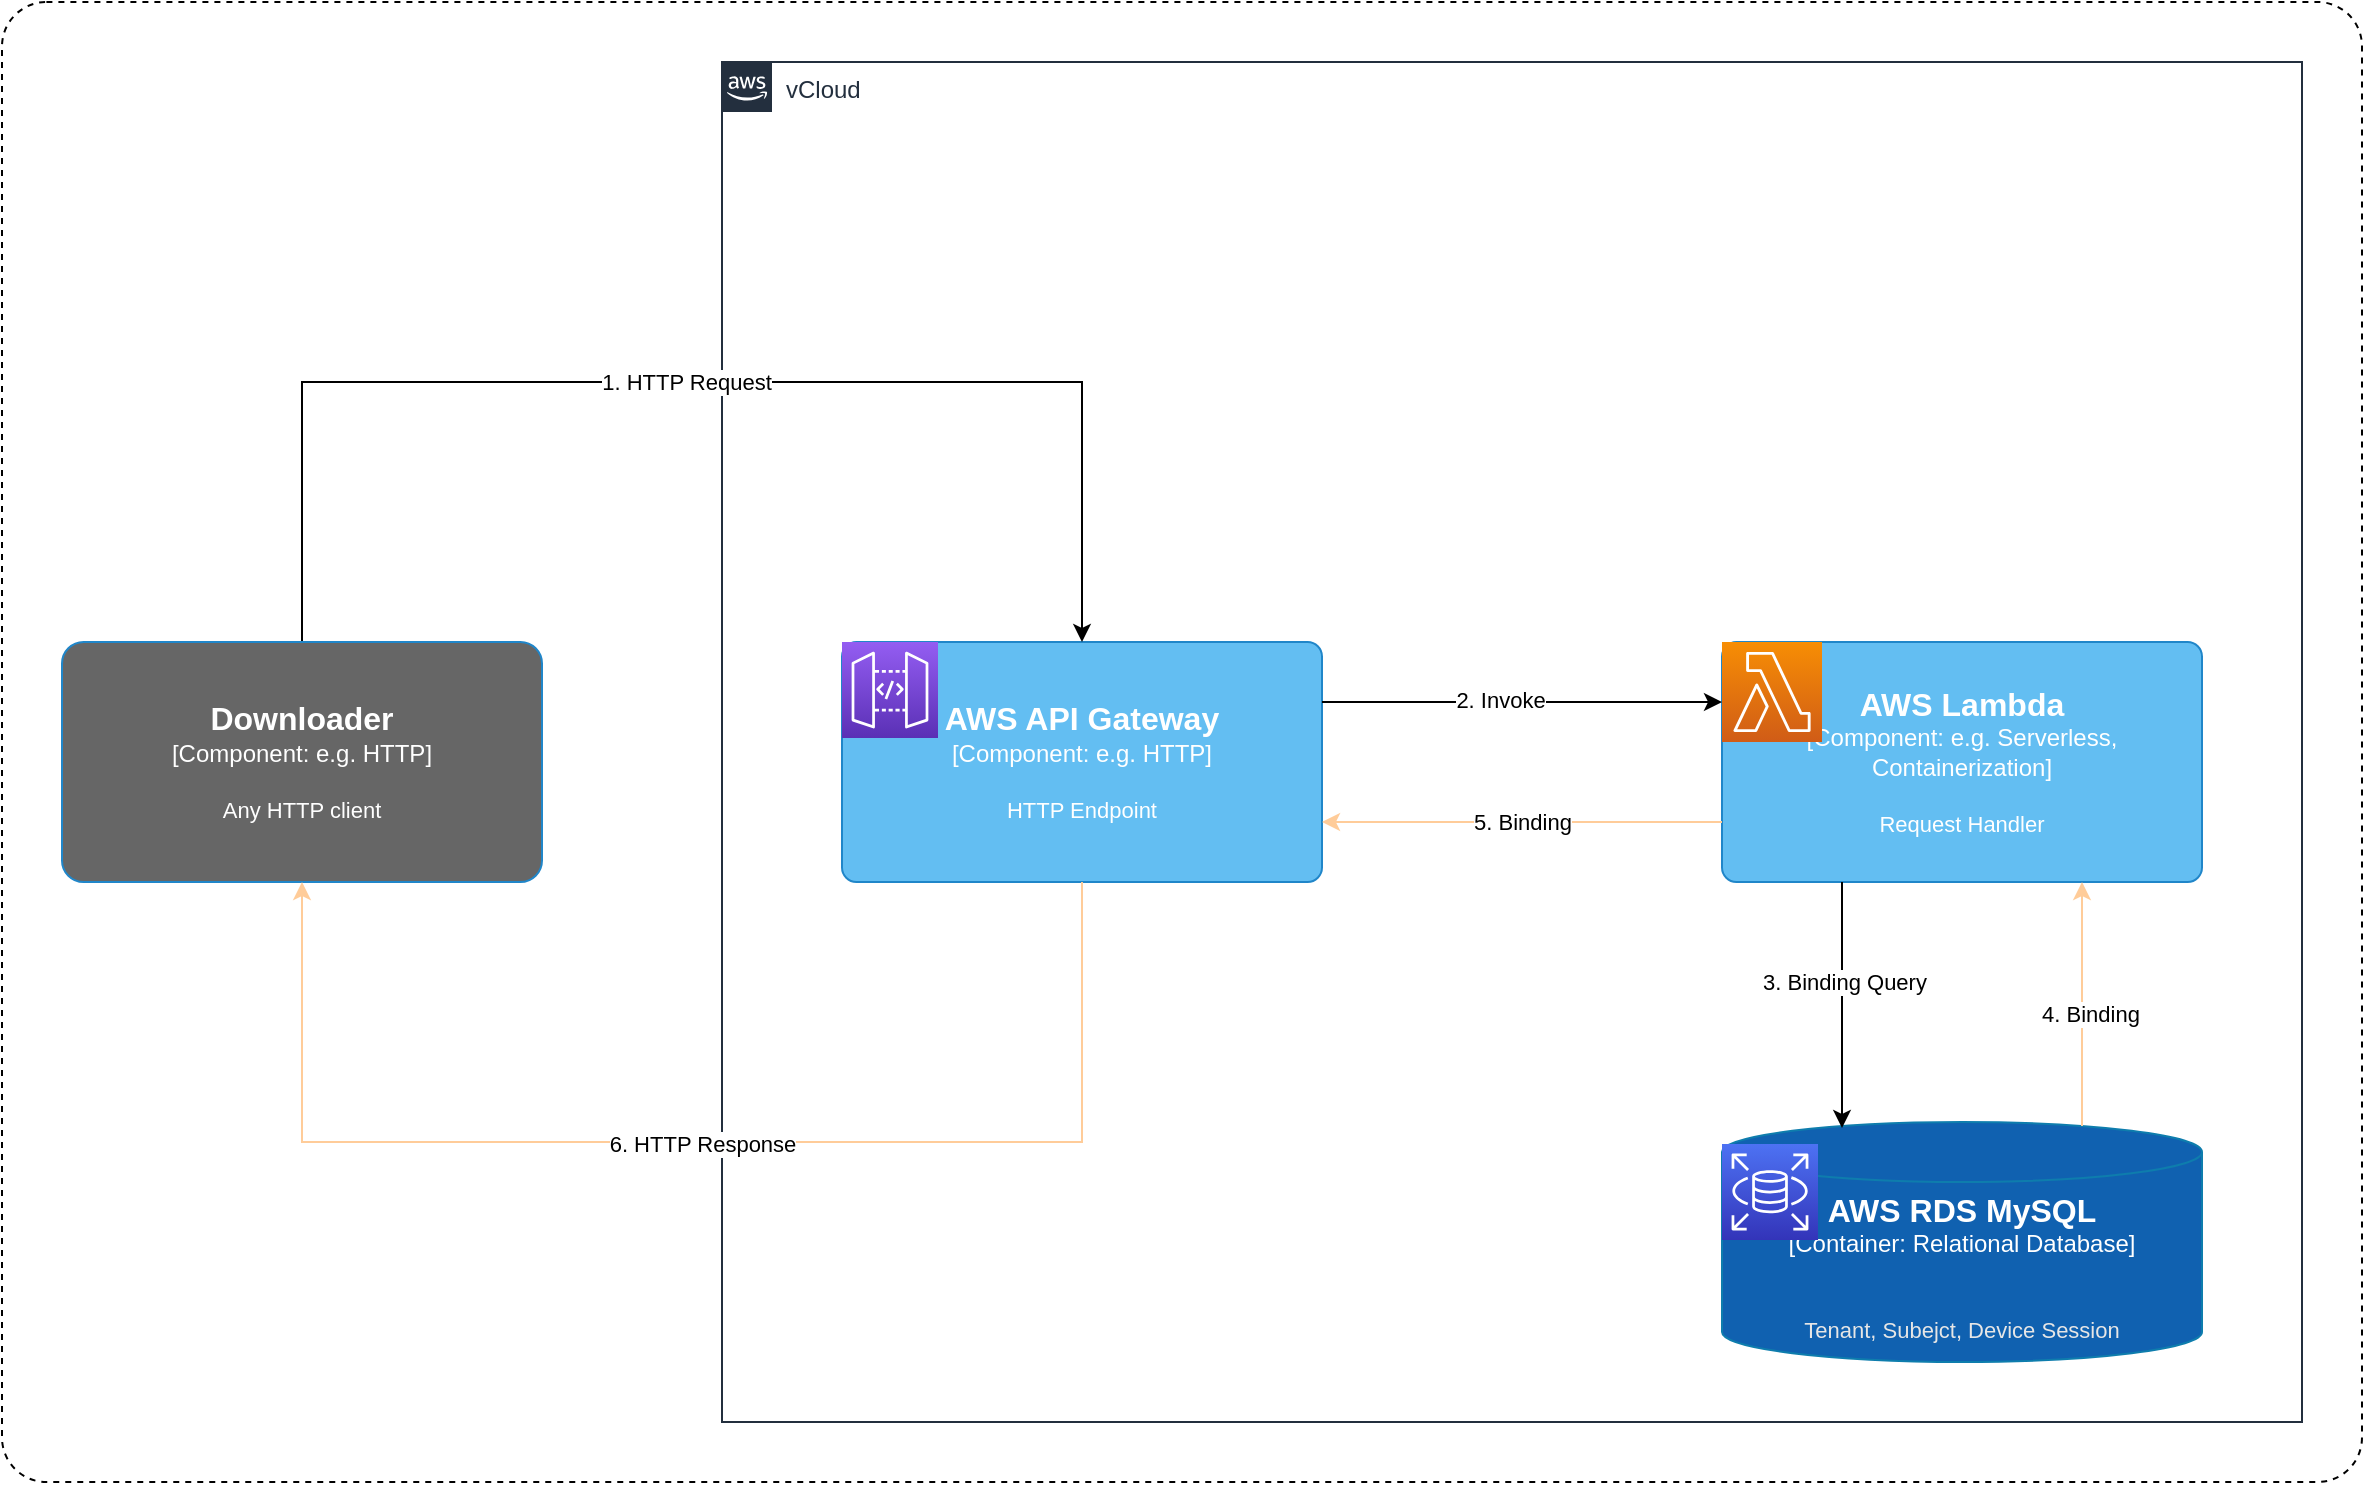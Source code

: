 <mxfile version="21.2.1" type="github">
  <diagram name="Page-1" id="Yjl-k3IvmLf3kv_nib0n">
    <mxGraphModel dx="2261" dy="796" grid="1" gridSize="10" guides="1" tooltips="1" connect="1" arrows="1" fold="1" page="1" pageScale="1" pageWidth="827" pageHeight="1169" math="0" shadow="0">
      <root>
        <mxCell id="0" />
        <mxCell id="1" parent="0" />
        <mxCell id="g49xZCm9ziOhcd1EIphp-14" value="" style="rounded=1;whiteSpace=wrap;html=1;dashed=1;gradientColor=none;arcSize=3;" parent="1" vertex="1">
          <mxGeometry x="-650" y="180" width="1180" height="740" as="geometry" />
        </mxCell>
        <mxCell id="g49xZCm9ziOhcd1EIphp-15" value="vCloud" style="points=[[0,0],[0.25,0],[0.5,0],[0.75,0],[1,0],[1,0.25],[1,0.5],[1,0.75],[1,1],[0.75,1],[0.5,1],[0.25,1],[0,1],[0,0.75],[0,0.5],[0,0.25]];outlineConnect=0;gradientColor=none;html=1;whiteSpace=wrap;fontSize=12;fontStyle=0;container=1;pointerEvents=0;collapsible=0;recursiveResize=0;shape=mxgraph.aws4.group;grIcon=mxgraph.aws4.group_aws_cloud_alt;strokeColor=#232F3E;fillColor=none;verticalAlign=top;align=left;spacingLeft=30;fontColor=#232F3E;dashed=0;" parent="1" vertex="1">
          <mxGeometry x="-290" y="210" width="790" height="680" as="geometry" />
        </mxCell>
        <mxCell id="g49xZCm9ziOhcd1EIphp-32" value="" style="group" parent="g49xZCm9ziOhcd1EIphp-15" vertex="1" connectable="0">
          <mxGeometry x="60" y="290" width="240" height="120" as="geometry" />
        </mxCell>
        <object placeholders="1" c4Name="AWS API Gateway" c4Type="Component" c4Technology="e.g. HTTP" c4Description="HTTP Endpoint" label="&lt;font style=&quot;font-size: 16px&quot;&gt;&lt;b&gt;%c4Name%&lt;/b&gt;&lt;/font&gt;&lt;div&gt;[%c4Type%: %c4Technology%]&lt;/div&gt;&lt;br&gt;&lt;div&gt;&lt;font style=&quot;font-size: 11px&quot;&gt;%c4Description%&lt;/font&gt;&lt;/div&gt;" id="g49xZCm9ziOhcd1EIphp-27">
          <mxCell style="rounded=1;whiteSpace=wrap;html=1;labelBackgroundColor=none;fillColor=#63BEF2;fontColor=#ffffff;align=center;arcSize=6;strokeColor=#2086C9;metaEdit=1;resizable=0;points=[[0.25,0,0],[0.5,0,0],[0.75,0,0],[1,0.25,0],[1,0.5,0],[1,0.75,0],[0.75,1,0],[0.5,1,0],[0.25,1,0],[0,0.75,0],[0,0.5,0],[0,0.25,0]];" parent="g49xZCm9ziOhcd1EIphp-32" vertex="1">
            <mxGeometry width="240" height="120" as="geometry" />
          </mxCell>
        </object>
        <mxCell id="g49xZCm9ziOhcd1EIphp-29" value="" style="sketch=0;points=[[0,0,0],[0.25,0,0],[0.5,0,0],[0.75,0,0],[1,0,0],[0,1,0],[0.25,1,0],[0.5,1,0],[0.75,1,0],[1,1,0],[0,0.25,0],[0,0.5,0],[0,0.75,0],[1,0.25,0],[1,0.5,0],[1,0.75,0]];outlineConnect=0;fontColor=#232F3E;gradientColor=#945DF2;gradientDirection=north;fillColor=#5A30B5;strokeColor=#ffffff;dashed=0;verticalLabelPosition=bottom;verticalAlign=top;align=center;html=1;fontSize=12;fontStyle=0;aspect=fixed;shape=mxgraph.aws4.resourceIcon;resIcon=mxgraph.aws4.api_gateway;" parent="g49xZCm9ziOhcd1EIphp-32" vertex="1">
          <mxGeometry width="48" height="48" as="geometry" />
        </mxCell>
        <mxCell id="g49xZCm9ziOhcd1EIphp-36" style="rounded=0;orthogonalLoop=1;jettySize=auto;html=1;edgeStyle=orthogonalEdgeStyle;entryX=0.5;entryY=0;entryDx=0;entryDy=0;entryPerimeter=0;exitX=0.5;exitY=0;exitDx=0;exitDy=0;exitPerimeter=0;" parent="1" source="g49xZCm9ziOhcd1EIphp-26" target="g49xZCm9ziOhcd1EIphp-27" edge="1">
          <mxGeometry relative="1" as="geometry">
            <mxPoint x="-120" y="400" as="targetPoint" />
            <Array as="points">
              <mxPoint x="-500" y="370" />
              <mxPoint x="-110" y="370" />
            </Array>
          </mxGeometry>
        </mxCell>
        <mxCell id="g49xZCm9ziOhcd1EIphp-38" value="1. HTTP Request" style="edgeLabel;html=1;align=center;verticalAlign=middle;resizable=0;points=[];" parent="g49xZCm9ziOhcd1EIphp-36" vertex="1" connectable="0">
          <mxGeometry x="-0.214" y="-2" relative="1" as="geometry">
            <mxPoint x="66" y="-2" as="offset" />
          </mxGeometry>
        </mxCell>
        <object c4Name="Downloader" c4Type="Component" c4Technology="e.g. HTTP" c4Description="Any HTTP client" label="&lt;font style=&quot;font-size: 16px&quot;&gt;&lt;b&gt;%c4Name%&lt;/b&gt;&lt;/font&gt;&lt;div&gt;[%c4Type%: %c4Technology%]&lt;/div&gt;&lt;br&gt;&lt;div&gt;&lt;font style=&quot;font-size: 11px&quot;&gt;%c4Description%&lt;/font&gt;&lt;/div&gt;" placeholders="1" id="g49xZCm9ziOhcd1EIphp-26">
          <mxCell style="rounded=1;whiteSpace=wrap;html=1;labelBackgroundColor=none;fillColor=#666666;fontColor=#ffffff;align=center;arcSize=9;strokeColor=#2086C9;metaEdit=1;resizable=0;points=[[0.25,0,0],[0.5,0,0],[0.75,0,0],[1,0.25,0],[1,0.5,0],[1,0.75,0],[0.75,1,0],[0.5,1,0],[0.25,1,0],[0,0.75,0],[0,0.5,0],[0,0.25,0]];" parent="1" vertex="1">
            <mxGeometry x="-620" y="500" width="240" height="120" as="geometry" />
          </mxCell>
        </object>
        <mxCell id="g49xZCm9ziOhcd1EIphp-31" value="" style="group" parent="1" vertex="1" connectable="0">
          <mxGeometry x="210" y="500" width="240" height="120" as="geometry" />
        </mxCell>
        <object placeholders="1" c4Name="AWS Lambda" c4Type="Component" c4Technology="e.g. Serverless, Containerization" c4Description="Request Handler" label="&lt;font style=&quot;font-size: 16px&quot;&gt;&lt;b&gt;%c4Name%&lt;/b&gt;&lt;/font&gt;&lt;div&gt;[%c4Type%: %c4Technology%]&lt;/div&gt;&lt;br&gt;&lt;div&gt;&lt;font style=&quot;font-size: 11px&quot;&gt;%c4Description%&lt;/font&gt;&lt;/div&gt;" id="g49xZCm9ziOhcd1EIphp-30">
          <mxCell style="rounded=1;whiteSpace=wrap;html=1;labelBackgroundColor=none;fillColor=#63BEF2;fontColor=#ffffff;align=center;arcSize=6;strokeColor=#2086C9;metaEdit=1;resizable=0;points=[[0.25,0,0],[0.5,0,0],[0.75,0,0],[1,0.25,0],[1,0.5,0],[1,0.75,0],[0.75,1,0],[0.5,1,0],[0.25,1,0],[0,0.75,0],[0,0.5,0],[0,0.25,0]];" parent="g49xZCm9ziOhcd1EIphp-31" vertex="1">
            <mxGeometry width="240" height="120" as="geometry" />
          </mxCell>
        </object>
        <mxCell id="g49xZCm9ziOhcd1EIphp-28" value="" style="sketch=0;points=[[0,0,0],[0.25,0,0],[0.5,0,0],[0.75,0,0],[1,0,0],[0,1,0],[0.25,1,0],[0.5,1,0],[0.75,1,0],[1,1,0],[0,0.25,0],[0,0.5,0],[0,0.75,0],[1,0.25,0],[1,0.5,0],[1,0.75,0]];outlineConnect=0;fontColor=#232F3E;gradientColor=#F78E04;gradientDirection=north;fillColor=#D05C17;strokeColor=#ffffff;dashed=0;verticalLabelPosition=bottom;verticalAlign=top;align=center;html=1;fontSize=12;fontStyle=0;aspect=fixed;shape=mxgraph.aws4.resourceIcon;resIcon=mxgraph.aws4.lambda;" parent="g49xZCm9ziOhcd1EIphp-31" vertex="1">
          <mxGeometry width="50" height="50" as="geometry" />
        </mxCell>
        <mxCell id="g49xZCm9ziOhcd1EIphp-37" style="edgeStyle=orthogonalEdgeStyle;rounded=0;orthogonalLoop=1;jettySize=auto;html=1;entryX=0.5;entryY=1;entryDx=0;entryDy=0;entryPerimeter=0;exitX=0.5;exitY=1;exitDx=0;exitDy=0;exitPerimeter=0;strokeColor=#FFCC99;" parent="1" source="g49xZCm9ziOhcd1EIphp-27" target="g49xZCm9ziOhcd1EIphp-26" edge="1">
          <mxGeometry relative="1" as="geometry">
            <mxPoint x="-120" y="540" as="sourcePoint" />
            <Array as="points">
              <mxPoint x="-110" y="750" />
              <mxPoint x="-500" y="750" />
            </Array>
          </mxGeometry>
        </mxCell>
        <mxCell id="g49xZCm9ziOhcd1EIphp-39" value="6. HTTP Response" style="edgeLabel;html=1;align=center;verticalAlign=middle;resizable=0;points=[];" parent="g49xZCm9ziOhcd1EIphp-37" vertex="1" connectable="0">
          <mxGeometry x="-0.183" y="-2" relative="1" as="geometry">
            <mxPoint x="-55" y="3" as="offset" />
          </mxGeometry>
        </mxCell>
        <mxCell id="g49xZCm9ziOhcd1EIphp-33" style="edgeStyle=orthogonalEdgeStyle;rounded=0;orthogonalLoop=1;jettySize=auto;html=1;exitX=1;exitY=0.25;exitDx=0;exitDy=0;exitPerimeter=0;" parent="1" source="g49xZCm9ziOhcd1EIphp-27" target="g49xZCm9ziOhcd1EIphp-30" edge="1">
          <mxGeometry relative="1" as="geometry">
            <Array as="points">
              <mxPoint x="50" y="530" />
              <mxPoint x="50" y="530" />
            </Array>
          </mxGeometry>
        </mxCell>
        <mxCell id="g49xZCm9ziOhcd1EIphp-44" value="2. Invoke" style="edgeLabel;html=1;align=center;verticalAlign=middle;resizable=0;points=[];" parent="g49xZCm9ziOhcd1EIphp-33" vertex="1" connectable="0">
          <mxGeometry x="-0.354" y="1" relative="1" as="geometry">
            <mxPoint x="24" as="offset" />
          </mxGeometry>
        </mxCell>
        <mxCell id="g49xZCm9ziOhcd1EIphp-53" value="5. Binding" style="edgeStyle=orthogonalEdgeStyle;rounded=0;orthogonalLoop=1;jettySize=auto;html=1;exitX=0;exitY=0.75;exitDx=0;exitDy=0;exitPerimeter=0;entryX=1;entryY=0.75;entryDx=0;entryDy=0;entryPerimeter=0;strokeColor=#FFCC99;" parent="1" source="g49xZCm9ziOhcd1EIphp-30" target="g49xZCm9ziOhcd1EIphp-27" edge="1">
          <mxGeometry relative="1" as="geometry" />
        </mxCell>
        <mxCell id="KL71DMm28GdB2zIoTjSc-3" value="" style="group" parent="1" vertex="1" connectable="0">
          <mxGeometry x="210" y="740" width="240" height="120" as="geometry" />
        </mxCell>
        <object placeholders="1" c4Type="AWS RDS MySQL" c4Container="Container" c4Technology="Relational Database" c4Description="&#xa;Tenant, Subejct, Device Session" label="&lt;font style=&quot;font-size: 16px&quot;&gt;&lt;b&gt;%c4Type%&lt;/b&gt;&lt;/font&gt;&lt;div&gt;[%c4Container%:&amp;nbsp;%c4Technology%]&lt;/div&gt;&lt;br&gt;&lt;div&gt;&lt;font style=&quot;font-size: 11px&quot;&gt;&lt;font color=&quot;#E6E6E6&quot;&gt;%c4Description%&lt;/font&gt;&lt;/div&gt;" id="KL71DMm28GdB2zIoTjSc-1">
          <mxCell style="shape=cylinder3;size=15;whiteSpace=wrap;html=1;boundedLbl=1;rounded=0;labelBackgroundColor=none;fillColor=#1061b0;fontSize=12;fontColor=#ffffff;align=center;strokeColor=#0E7DAD;metaEdit=1;points=[[0.5,0,0],[1,0.25,0],[1,0.5,0],[1,0.75,0],[0.5,1,0],[0,0.75,0],[0,0.5,0],[0,0.25,0]];resizable=0;" parent="KL71DMm28GdB2zIoTjSc-3" vertex="1">
            <mxGeometry width="240" height="120" as="geometry" />
          </mxCell>
        </object>
        <mxCell id="g49xZCm9ziOhcd1EIphp-41" value="" style="sketch=0;points=[[0,0,0],[0.25,0,0],[0.5,0,0],[0.75,0,0],[1,0,0],[0,1,0],[0.25,1,0],[0.5,1,0],[0.75,1,0],[1,1,0],[0,0.25,0],[0,0.5,0],[0,0.75,0],[1,0.25,0],[1,0.5,0],[1,0.75,0]];outlineConnect=0;fontColor=#232F3E;gradientColor=#4D72F3;gradientDirection=north;fillColor=#3334B9;strokeColor=#ffffff;dashed=0;verticalLabelPosition=bottom;verticalAlign=top;align=center;html=1;fontSize=12;fontStyle=0;aspect=fixed;shape=mxgraph.aws4.resourceIcon;resIcon=mxgraph.aws4.rds;" parent="KL71DMm28GdB2zIoTjSc-3" vertex="1">
          <mxGeometry y="11" width="48" height="48" as="geometry" />
        </mxCell>
        <mxCell id="KL71DMm28GdB2zIoTjSc-6" style="edgeStyle=orthogonalEdgeStyle;rounded=0;orthogonalLoop=1;jettySize=auto;html=1;exitX=0.25;exitY=1;exitDx=0;exitDy=0;exitPerimeter=0;entryX=0.25;entryY=0.025;entryDx=0;entryDy=0;entryPerimeter=0;" parent="1" source="g49xZCm9ziOhcd1EIphp-30" target="KL71DMm28GdB2zIoTjSc-1" edge="1">
          <mxGeometry relative="1" as="geometry">
            <Array as="points">
              <mxPoint x="270" y="680" />
              <mxPoint x="270" y="680" />
            </Array>
          </mxGeometry>
        </mxCell>
        <mxCell id="KL71DMm28GdB2zIoTjSc-14" value="3. Binding Query" style="edgeLabel;html=1;align=center;verticalAlign=middle;resizable=0;points=[];" parent="KL71DMm28GdB2zIoTjSc-6" vertex="1" connectable="0">
          <mxGeometry x="-0.187" y="1" relative="1" as="geometry">
            <mxPoint as="offset" />
          </mxGeometry>
        </mxCell>
        <mxCell id="KL71DMm28GdB2zIoTjSc-9" style="edgeStyle=orthogonalEdgeStyle;rounded=0;orthogonalLoop=1;jettySize=auto;html=1;exitX=0.75;exitY=0.017;exitDx=0;exitDy=0;exitPerimeter=0;entryX=0.75;entryY=1;entryDx=0;entryDy=0;entryPerimeter=0;strokeColor=#FFCC99;endArrow=classic;endFill=1;" parent="1" source="KL71DMm28GdB2zIoTjSc-1" target="g49xZCm9ziOhcd1EIphp-30" edge="1">
          <mxGeometry relative="1" as="geometry" />
        </mxCell>
        <mxCell id="KL71DMm28GdB2zIoTjSc-15" value="4. Binding" style="edgeLabel;html=1;align=center;verticalAlign=middle;resizable=0;points=[];" parent="KL71DMm28GdB2zIoTjSc-9" vertex="1" connectable="0">
          <mxGeometry x="-0.082" y="-4" relative="1" as="geometry">
            <mxPoint as="offset" />
          </mxGeometry>
        </mxCell>
      </root>
    </mxGraphModel>
  </diagram>
</mxfile>
